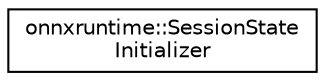 digraph "Graphical Class Hierarchy"
{
  edge [fontname="Helvetica",fontsize="10",labelfontname="Helvetica",labelfontsize="10"];
  node [fontname="Helvetica",fontsize="10",shape=record];
  rankdir="LR";
  Node0 [label="onnxruntime::SessionState\lInitializer",height=0.2,width=0.4,color="black", fillcolor="white", style="filled",URL="$classonnxruntime_1_1SessionStateInitializer.html"];
}
